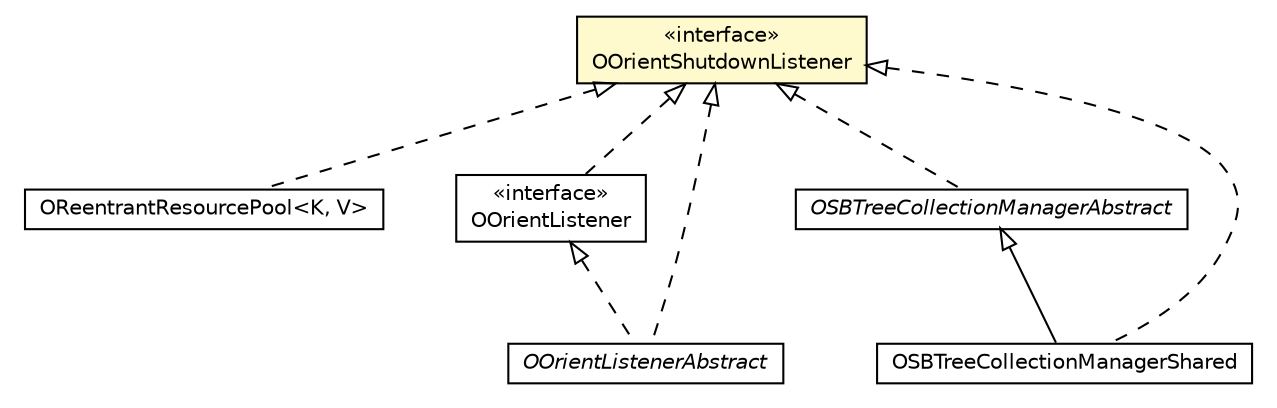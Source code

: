 #!/usr/local/bin/dot
#
# Class diagram 
# Generated by UMLGraph version R5_6-24-gf6e263 (http://www.umlgraph.org/)
#

digraph G {
	edge [fontname="Helvetica",fontsize=10,labelfontname="Helvetica",labelfontsize=10];
	node [fontname="Helvetica",fontsize=10,shape=plaintext];
	nodesep=0.25;
	ranksep=0.5;
	// com.orientechnologies.common.concur.resource.OReentrantResourcePool<K, V>
	c5095288 [label=<<table title="com.orientechnologies.common.concur.resource.OReentrantResourcePool" border="0" cellborder="1" cellspacing="0" cellpadding="2" port="p" href="../../common/concur/resource/OReentrantResourcePool.html">
		<tr><td><table border="0" cellspacing="0" cellpadding="1">
<tr><td align="center" balign="center"> OReentrantResourcePool&lt;K, V&gt; </td></tr>
		</table></td></tr>
		</table>>, URL="../../common/concur/resource/OReentrantResourcePool.html", fontname="Helvetica", fontcolor="black", fontsize=10.0];
	// com.orientechnologies.orient.core.OOrientListener
	c5095445 [label=<<table title="com.orientechnologies.orient.core.OOrientListener" border="0" cellborder="1" cellspacing="0" cellpadding="2" port="p" href="./OOrientListener.html">
		<tr><td><table border="0" cellspacing="0" cellpadding="1">
<tr><td align="center" balign="center"> &#171;interface&#187; </td></tr>
<tr><td align="center" balign="center"> OOrientListener </td></tr>
		</table></td></tr>
		</table>>, URL="./OOrientListener.html", fontname="Helvetica", fontcolor="black", fontsize=10.0];
	// com.orientechnologies.orient.core.OOrientShutdownListener
	c5095449 [label=<<table title="com.orientechnologies.orient.core.OOrientShutdownListener" border="0" cellborder="1" cellspacing="0" cellpadding="2" port="p" bgcolor="lemonChiffon" href="./OOrientShutdownListener.html">
		<tr><td><table border="0" cellspacing="0" cellpadding="1">
<tr><td align="center" balign="center"> &#171;interface&#187; </td></tr>
<tr><td align="center" balign="center"> OOrientShutdownListener </td></tr>
		</table></td></tr>
		</table>>, URL="./OOrientShutdownListener.html", fontname="Helvetica", fontcolor="black", fontsize=10.0];
	// com.orientechnologies.orient.core.OOrientListenerAbstract
	c5095450 [label=<<table title="com.orientechnologies.orient.core.OOrientListenerAbstract" border="0" cellborder="1" cellspacing="0" cellpadding="2" port="p" href="./OOrientListenerAbstract.html">
		<tr><td><table border="0" cellspacing="0" cellpadding="1">
<tr><td align="center" balign="center"><font face="Helvetica-Oblique"> OOrientListenerAbstract </font></td></tr>
		</table></td></tr>
		</table>>, URL="./OOrientListenerAbstract.html", fontname="Helvetica", fontcolor="black", fontsize=10.0];
	// com.orientechnologies.orient.core.storage.ridbag.sbtree.OSBTreeCollectionManagerAbstract
	c5096719 [label=<<table title="com.orientechnologies.orient.core.storage.ridbag.sbtree.OSBTreeCollectionManagerAbstract" border="0" cellborder="1" cellspacing="0" cellpadding="2" port="p" href="./storage/ridbag/sbtree/OSBTreeCollectionManagerAbstract.html">
		<tr><td><table border="0" cellspacing="0" cellpadding="1">
<tr><td align="center" balign="center"><font face="Helvetica-Oblique"> OSBTreeCollectionManagerAbstract </font></td></tr>
		</table></td></tr>
		</table>>, URL="./storage/ridbag/sbtree/OSBTreeCollectionManagerAbstract.html", fontname="Helvetica", fontcolor="black", fontsize=10.0];
	// com.orientechnologies.orient.core.storage.ridbag.sbtree.OSBTreeCollectionManagerShared
	c5096722 [label=<<table title="com.orientechnologies.orient.core.storage.ridbag.sbtree.OSBTreeCollectionManagerShared" border="0" cellborder="1" cellspacing="0" cellpadding="2" port="p" href="./storage/ridbag/sbtree/OSBTreeCollectionManagerShared.html">
		<tr><td><table border="0" cellspacing="0" cellpadding="1">
<tr><td align="center" balign="center"> OSBTreeCollectionManagerShared </td></tr>
		</table></td></tr>
		</table>>, URL="./storage/ridbag/sbtree/OSBTreeCollectionManagerShared.html", fontname="Helvetica", fontcolor="black", fontsize=10.0];
	//com.orientechnologies.common.concur.resource.OReentrantResourcePool<K, V> implements com.orientechnologies.orient.core.OOrientShutdownListener
	c5095449:p -> c5095288:p [dir=back,arrowtail=empty,style=dashed];
	//com.orientechnologies.orient.core.OOrientListener implements com.orientechnologies.orient.core.OOrientShutdownListener
	c5095449:p -> c5095445:p [dir=back,arrowtail=empty,style=dashed];
	//com.orientechnologies.orient.core.OOrientListenerAbstract implements com.orientechnologies.orient.core.OOrientListener
	c5095445:p -> c5095450:p [dir=back,arrowtail=empty,style=dashed];
	//com.orientechnologies.orient.core.OOrientListenerAbstract implements com.orientechnologies.orient.core.OOrientShutdownListener
	c5095449:p -> c5095450:p [dir=back,arrowtail=empty,style=dashed];
	//com.orientechnologies.orient.core.storage.ridbag.sbtree.OSBTreeCollectionManagerAbstract implements com.orientechnologies.orient.core.OOrientShutdownListener
	c5095449:p -> c5096719:p [dir=back,arrowtail=empty,style=dashed];
	//com.orientechnologies.orient.core.storage.ridbag.sbtree.OSBTreeCollectionManagerShared extends com.orientechnologies.orient.core.storage.ridbag.sbtree.OSBTreeCollectionManagerAbstract
	c5096719:p -> c5096722:p [dir=back,arrowtail=empty];
	//com.orientechnologies.orient.core.storage.ridbag.sbtree.OSBTreeCollectionManagerShared implements com.orientechnologies.orient.core.OOrientShutdownListener
	c5095449:p -> c5096722:p [dir=back,arrowtail=empty,style=dashed];
}

